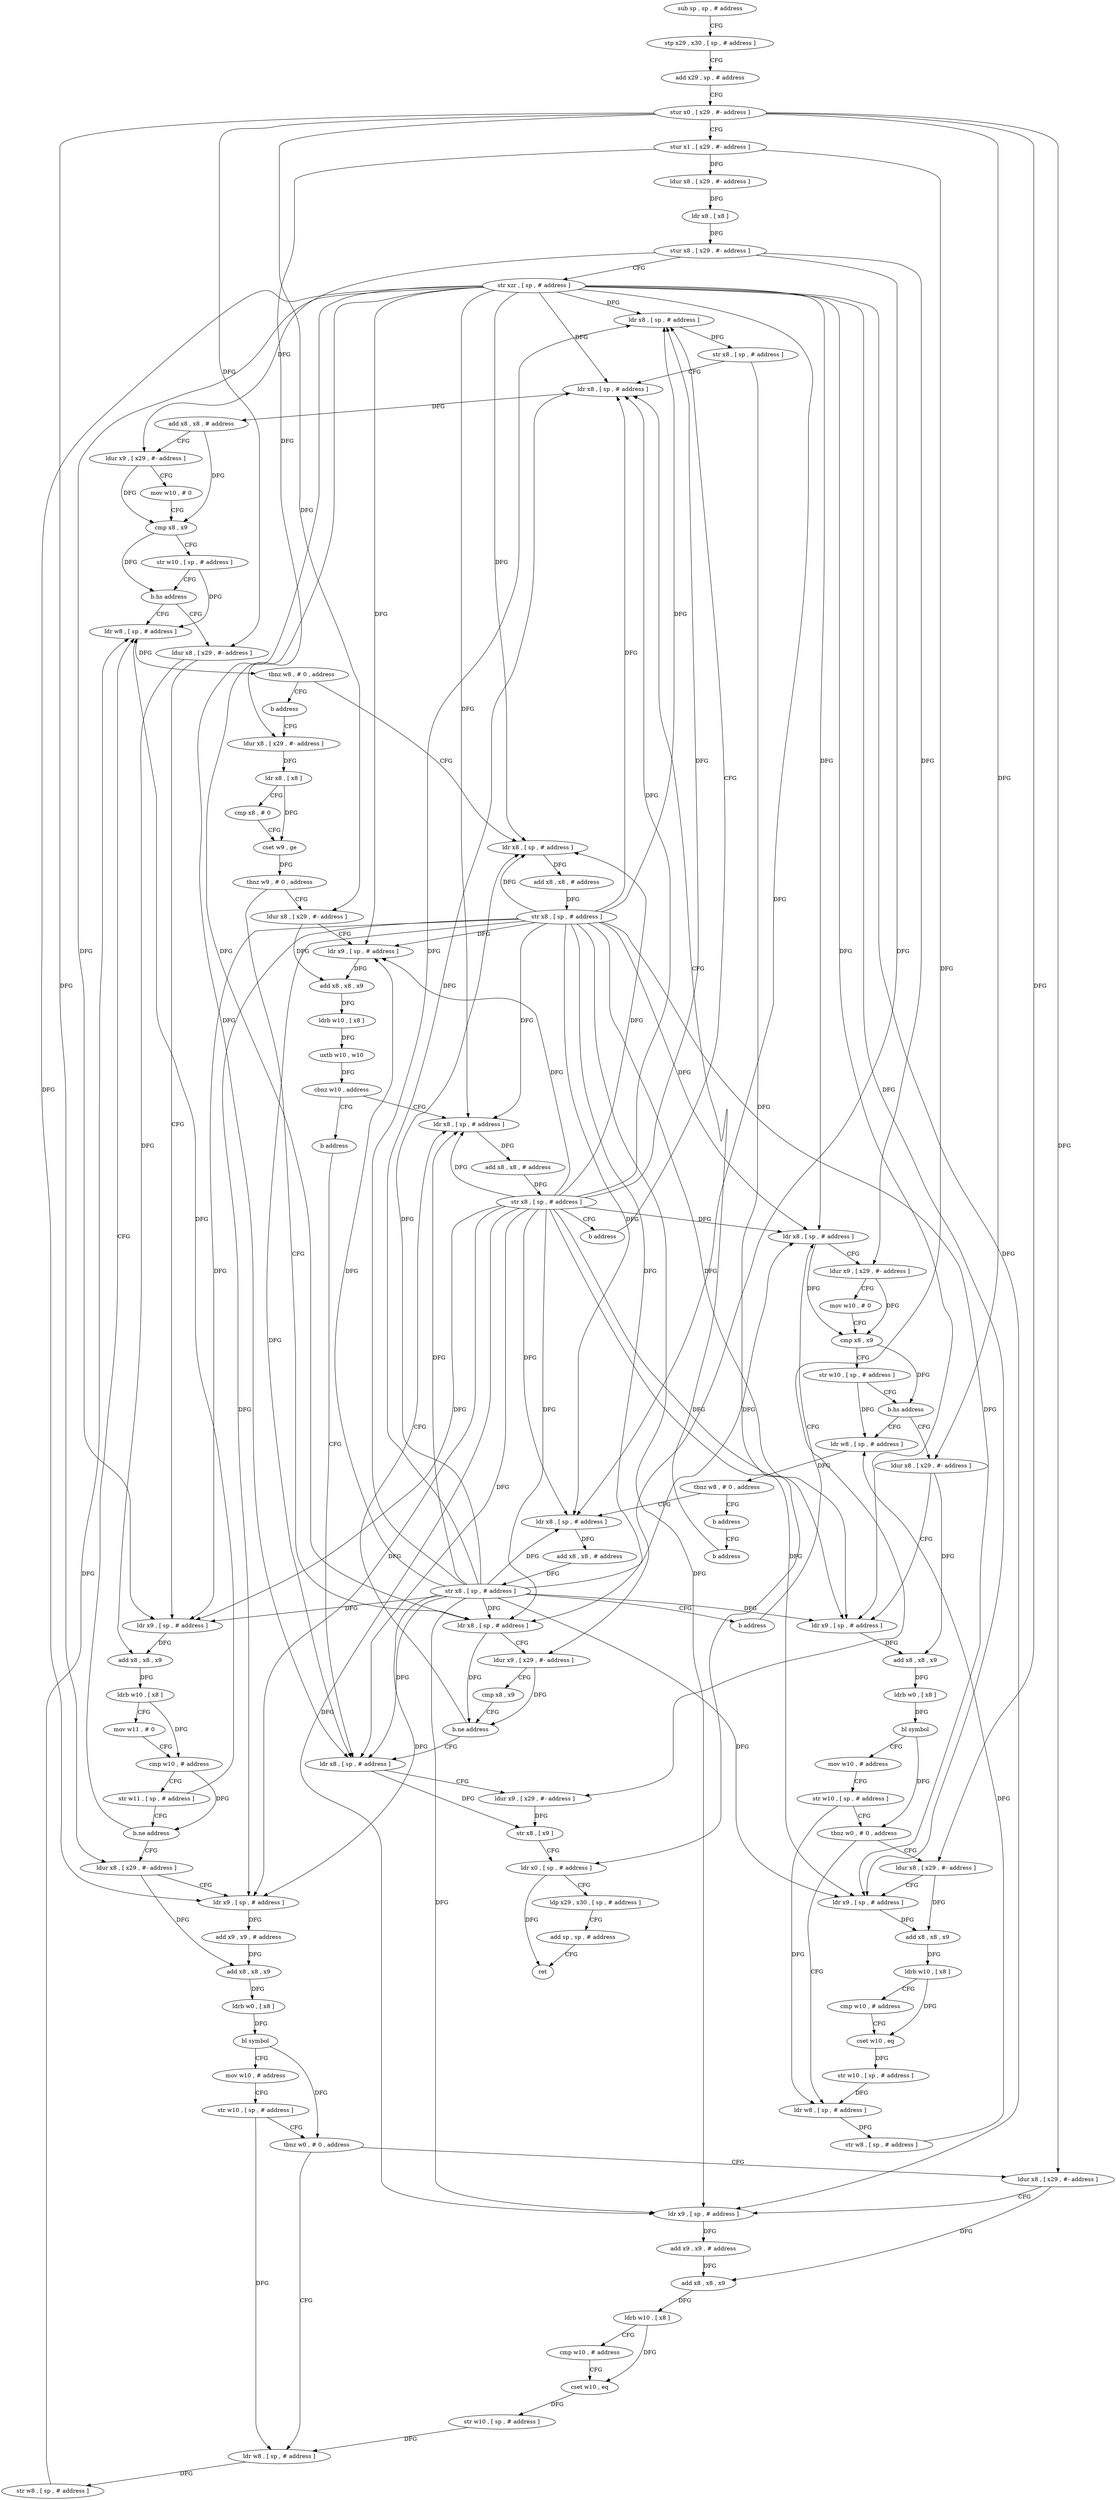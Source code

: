 digraph "func" {
"4264468" [label = "sub sp , sp , # address" ]
"4264472" [label = "stp x29 , x30 , [ sp , # address ]" ]
"4264476" [label = "add x29 , sp , # address" ]
"4264480" [label = "stur x0 , [ x29 , #- address ]" ]
"4264484" [label = "stur x1 , [ x29 , #- address ]" ]
"4264488" [label = "ldur x8 , [ x29 , #- address ]" ]
"4264492" [label = "ldr x8 , [ x8 ]" ]
"4264496" [label = "stur x8 , [ x29 , #- address ]" ]
"4264500" [label = "str xzr , [ sp , # address ]" ]
"4264504" [label = "ldr x8 , [ sp , # address ]" ]
"4264648" [label = "ldr w8 , [ sp , # address ]" ]
"4264652" [label = "tbnz w8 , # 0 , address" ]
"4264660" [label = "ldr x8 , [ sp , # address ]" ]
"4264656" [label = "b address" ]
"4264540" [label = "ldur x8 , [ x29 , #- address ]" ]
"4264544" [label = "ldr x9 , [ sp , # address ]" ]
"4264548" [label = "add x8 , x8 , x9" ]
"4264552" [label = "ldrb w10 , [ x8 ]" ]
"4264556" [label = "mov w11 , # 0" ]
"4264560" [label = "cmp w10 , # address" ]
"4264564" [label = "str w11 , [ sp , # address ]" ]
"4264568" [label = "b.ne address" ]
"4264572" [label = "ldur x8 , [ x29 , #- address ]" ]
"4264664" [label = "add x8 , x8 , # address" ]
"4264668" [label = "str x8 , [ sp , # address ]" ]
"4264672" [label = "ldr x8 , [ sp , # address ]" ]
"4264796" [label = "ldur x8 , [ x29 , #- address ]" ]
"4264576" [label = "ldr x9 , [ sp , # address ]" ]
"4264580" [label = "add x9 , x9 , # address" ]
"4264584" [label = "add x8 , x8 , x9" ]
"4264588" [label = "ldrb w0 , [ x8 ]" ]
"4264592" [label = "bl symbol" ]
"4264596" [label = "mov w10 , # address" ]
"4264600" [label = "str w10 , [ sp , # address ]" ]
"4264604" [label = "tbnz w0 , # 0 , address" ]
"4264640" [label = "ldr w8 , [ sp , # address ]" ]
"4264608" [label = "ldur x8 , [ x29 , #- address ]" ]
"4264764" [label = "ldr w8 , [ sp , # address ]" ]
"4264768" [label = "tbnz w8 , # 0 , address" ]
"4264776" [label = "ldr x8 , [ sp , # address ]" ]
"4264772" [label = "b address" ]
"4264696" [label = "ldur x8 , [ x29 , #- address ]" ]
"4264700" [label = "ldr x9 , [ sp , # address ]" ]
"4264704" [label = "add x8 , x8 , x9" ]
"4264708" [label = "ldrb w0 , [ x8 ]" ]
"4264712" [label = "bl symbol" ]
"4264716" [label = "mov w10 , # address" ]
"4264720" [label = "str w10 , [ sp , # address ]" ]
"4264724" [label = "tbnz w0 , # 0 , address" ]
"4264756" [label = "ldr w8 , [ sp , # address ]" ]
"4264728" [label = "ldur x8 , [ x29 , #- address ]" ]
"4264800" [label = "ldr x8 , [ x8 ]" ]
"4264804" [label = "cmp x8 , # 0" ]
"4264808" [label = "cset w9 , ge" ]
"4264812" [label = "tbnz w9 , # 0 , address" ]
"4264844" [label = "ldr x8 , [ sp , # address ]" ]
"4264816" [label = "ldur x8 , [ x29 , #- address ]" ]
"4264644" [label = "str w8 , [ sp , # address ]" ]
"4264612" [label = "ldr x9 , [ sp , # address ]" ]
"4264616" [label = "add x9 , x9 , # address" ]
"4264620" [label = "add x8 , x8 , x9" ]
"4264624" [label = "ldrb w10 , [ x8 ]" ]
"4264628" [label = "cmp w10 , # address" ]
"4264632" [label = "cset w10 , eq" ]
"4264636" [label = "str w10 , [ sp , # address ]" ]
"4264780" [label = "add x8 , x8 , # address" ]
"4264784" [label = "str x8 , [ sp , # address ]" ]
"4264788" [label = "b address" ]
"4264792" [label = "b address" ]
"4264760" [label = "str w8 , [ sp , # address ]" ]
"4264732" [label = "ldr x9 , [ sp , # address ]" ]
"4264736" [label = "add x8 , x8 , x9" ]
"4264740" [label = "ldrb w10 , [ x8 ]" ]
"4264744" [label = "cmp w10 , # address" ]
"4264748" [label = "cset w10 , eq" ]
"4264752" [label = "str w10 , [ sp , # address ]" ]
"4264848" [label = "ldur x9 , [ x29 , #- address ]" ]
"4264852" [label = "cmp x8 , x9" ]
"4264856" [label = "b.ne address" ]
"4264888" [label = "ldr x8 , [ sp , # address ]" ]
"4264860" [label = "ldr x8 , [ sp , # address ]" ]
"4264820" [label = "ldr x9 , [ sp , # address ]" ]
"4264824" [label = "add x8 , x8 , x9" ]
"4264828" [label = "ldrb w10 , [ x8 ]" ]
"4264832" [label = "uxtb w10 , w10" ]
"4264836" [label = "cbnz w10 , address" ]
"4264840" [label = "b address" ]
"4264676" [label = "ldur x9 , [ x29 , #- address ]" ]
"4264680" [label = "mov w10 , # 0" ]
"4264684" [label = "cmp x8 , x9" ]
"4264688" [label = "str w10 , [ sp , # address ]" ]
"4264692" [label = "b.hs address" ]
"4264512" [label = "ldr x8 , [ sp , # address ]" ]
"4264892" [label = "add x8 , x8 , # address" ]
"4264896" [label = "str x8 , [ sp , # address ]" ]
"4264900" [label = "b address" ]
"4264864" [label = "ldur x9 , [ x29 , #- address ]" ]
"4264868" [label = "str x8 , [ x9 ]" ]
"4264872" [label = "ldr x0 , [ sp , # address ]" ]
"4264876" [label = "ldp x29 , x30 , [ sp , # address ]" ]
"4264880" [label = "add sp , sp , # address" ]
"4264884" [label = "ret" ]
"4264516" [label = "add x8 , x8 , # address" ]
"4264520" [label = "ldur x9 , [ x29 , #- address ]" ]
"4264524" [label = "mov w10 , # 0" ]
"4264528" [label = "cmp x8 , x9" ]
"4264532" [label = "str w10 , [ sp , # address ]" ]
"4264536" [label = "b.hs address" ]
"4264508" [label = "str x8 , [ sp , # address ]" ]
"4264468" -> "4264472" [ label = "CFG" ]
"4264472" -> "4264476" [ label = "CFG" ]
"4264476" -> "4264480" [ label = "CFG" ]
"4264480" -> "4264484" [ label = "CFG" ]
"4264480" -> "4264540" [ label = "DFG" ]
"4264480" -> "4264572" [ label = "DFG" ]
"4264480" -> "4264608" [ label = "DFG" ]
"4264480" -> "4264696" [ label = "DFG" ]
"4264480" -> "4264728" [ label = "DFG" ]
"4264480" -> "4264816" [ label = "DFG" ]
"4264484" -> "4264488" [ label = "DFG" ]
"4264484" -> "4264796" [ label = "DFG" ]
"4264484" -> "4264864" [ label = "DFG" ]
"4264488" -> "4264492" [ label = "DFG" ]
"4264492" -> "4264496" [ label = "DFG" ]
"4264496" -> "4264500" [ label = "CFG" ]
"4264496" -> "4264520" [ label = "DFG" ]
"4264496" -> "4264676" [ label = "DFG" ]
"4264496" -> "4264848" [ label = "DFG" ]
"4264500" -> "4264504" [ label = "DFG" ]
"4264500" -> "4264512" [ label = "DFG" ]
"4264500" -> "4264544" [ label = "DFG" ]
"4264500" -> "4264660" [ label = "DFG" ]
"4264500" -> "4264576" [ label = "DFG" ]
"4264500" -> "4264672" [ label = "DFG" ]
"4264500" -> "4264612" [ label = "DFG" ]
"4264500" -> "4264700" [ label = "DFG" ]
"4264500" -> "4264776" [ label = "DFG" ]
"4264500" -> "4264732" [ label = "DFG" ]
"4264500" -> "4264844" [ label = "DFG" ]
"4264500" -> "4264820" [ label = "DFG" ]
"4264500" -> "4264888" [ label = "DFG" ]
"4264500" -> "4264860" [ label = "DFG" ]
"4264504" -> "4264508" [ label = "DFG" ]
"4264648" -> "4264652" [ label = "DFG" ]
"4264652" -> "4264660" [ label = "CFG" ]
"4264652" -> "4264656" [ label = "CFG" ]
"4264660" -> "4264664" [ label = "DFG" ]
"4264656" -> "4264796" [ label = "CFG" ]
"4264540" -> "4264544" [ label = "CFG" ]
"4264540" -> "4264548" [ label = "DFG" ]
"4264544" -> "4264548" [ label = "DFG" ]
"4264548" -> "4264552" [ label = "DFG" ]
"4264552" -> "4264556" [ label = "CFG" ]
"4264552" -> "4264560" [ label = "DFG" ]
"4264556" -> "4264560" [ label = "CFG" ]
"4264560" -> "4264564" [ label = "CFG" ]
"4264560" -> "4264568" [ label = "DFG" ]
"4264564" -> "4264568" [ label = "CFG" ]
"4264564" -> "4264648" [ label = "DFG" ]
"4264568" -> "4264648" [ label = "CFG" ]
"4264568" -> "4264572" [ label = "CFG" ]
"4264572" -> "4264576" [ label = "CFG" ]
"4264572" -> "4264584" [ label = "DFG" ]
"4264664" -> "4264668" [ label = "DFG" ]
"4264668" -> "4264672" [ label = "DFG" ]
"4264668" -> "4264504" [ label = "DFG" ]
"4264668" -> "4264512" [ label = "DFG" ]
"4264668" -> "4264544" [ label = "DFG" ]
"4264668" -> "4264660" [ label = "DFG" ]
"4264668" -> "4264576" [ label = "DFG" ]
"4264668" -> "4264612" [ label = "DFG" ]
"4264668" -> "4264700" [ label = "DFG" ]
"4264668" -> "4264776" [ label = "DFG" ]
"4264668" -> "4264732" [ label = "DFG" ]
"4264668" -> "4264844" [ label = "DFG" ]
"4264668" -> "4264820" [ label = "DFG" ]
"4264668" -> "4264888" [ label = "DFG" ]
"4264668" -> "4264860" [ label = "DFG" ]
"4264672" -> "4264676" [ label = "CFG" ]
"4264672" -> "4264684" [ label = "DFG" ]
"4264796" -> "4264800" [ label = "DFG" ]
"4264576" -> "4264580" [ label = "DFG" ]
"4264580" -> "4264584" [ label = "DFG" ]
"4264584" -> "4264588" [ label = "DFG" ]
"4264588" -> "4264592" [ label = "DFG" ]
"4264592" -> "4264596" [ label = "CFG" ]
"4264592" -> "4264604" [ label = "DFG" ]
"4264596" -> "4264600" [ label = "CFG" ]
"4264600" -> "4264604" [ label = "CFG" ]
"4264600" -> "4264640" [ label = "DFG" ]
"4264604" -> "4264640" [ label = "CFG" ]
"4264604" -> "4264608" [ label = "CFG" ]
"4264640" -> "4264644" [ label = "DFG" ]
"4264608" -> "4264612" [ label = "CFG" ]
"4264608" -> "4264620" [ label = "DFG" ]
"4264764" -> "4264768" [ label = "DFG" ]
"4264768" -> "4264776" [ label = "CFG" ]
"4264768" -> "4264772" [ label = "CFG" ]
"4264776" -> "4264780" [ label = "DFG" ]
"4264772" -> "4264792" [ label = "CFG" ]
"4264696" -> "4264700" [ label = "CFG" ]
"4264696" -> "4264704" [ label = "DFG" ]
"4264700" -> "4264704" [ label = "DFG" ]
"4264704" -> "4264708" [ label = "DFG" ]
"4264708" -> "4264712" [ label = "DFG" ]
"4264712" -> "4264716" [ label = "CFG" ]
"4264712" -> "4264724" [ label = "DFG" ]
"4264716" -> "4264720" [ label = "CFG" ]
"4264720" -> "4264724" [ label = "CFG" ]
"4264720" -> "4264756" [ label = "DFG" ]
"4264724" -> "4264756" [ label = "CFG" ]
"4264724" -> "4264728" [ label = "CFG" ]
"4264756" -> "4264760" [ label = "DFG" ]
"4264728" -> "4264732" [ label = "CFG" ]
"4264728" -> "4264736" [ label = "DFG" ]
"4264800" -> "4264804" [ label = "CFG" ]
"4264800" -> "4264808" [ label = "DFG" ]
"4264804" -> "4264808" [ label = "CFG" ]
"4264808" -> "4264812" [ label = "DFG" ]
"4264812" -> "4264844" [ label = "CFG" ]
"4264812" -> "4264816" [ label = "CFG" ]
"4264844" -> "4264848" [ label = "CFG" ]
"4264844" -> "4264856" [ label = "DFG" ]
"4264816" -> "4264820" [ label = "CFG" ]
"4264816" -> "4264824" [ label = "DFG" ]
"4264644" -> "4264648" [ label = "DFG" ]
"4264612" -> "4264616" [ label = "DFG" ]
"4264616" -> "4264620" [ label = "DFG" ]
"4264620" -> "4264624" [ label = "DFG" ]
"4264624" -> "4264628" [ label = "CFG" ]
"4264624" -> "4264632" [ label = "DFG" ]
"4264628" -> "4264632" [ label = "CFG" ]
"4264632" -> "4264636" [ label = "DFG" ]
"4264636" -> "4264640" [ label = "DFG" ]
"4264780" -> "4264784" [ label = "DFG" ]
"4264784" -> "4264788" [ label = "CFG" ]
"4264784" -> "4264504" [ label = "DFG" ]
"4264784" -> "4264512" [ label = "DFG" ]
"4264784" -> "4264544" [ label = "DFG" ]
"4264784" -> "4264660" [ label = "DFG" ]
"4264784" -> "4264576" [ label = "DFG" ]
"4264784" -> "4264672" [ label = "DFG" ]
"4264784" -> "4264612" [ label = "DFG" ]
"4264784" -> "4264700" [ label = "DFG" ]
"4264784" -> "4264776" [ label = "DFG" ]
"4264784" -> "4264732" [ label = "DFG" ]
"4264784" -> "4264844" [ label = "DFG" ]
"4264784" -> "4264820" [ label = "DFG" ]
"4264784" -> "4264888" [ label = "DFG" ]
"4264784" -> "4264860" [ label = "DFG" ]
"4264788" -> "4264672" [ label = "CFG" ]
"4264792" -> "4264512" [ label = "CFG" ]
"4264760" -> "4264764" [ label = "DFG" ]
"4264732" -> "4264736" [ label = "DFG" ]
"4264736" -> "4264740" [ label = "DFG" ]
"4264740" -> "4264744" [ label = "CFG" ]
"4264740" -> "4264748" [ label = "DFG" ]
"4264744" -> "4264748" [ label = "CFG" ]
"4264748" -> "4264752" [ label = "DFG" ]
"4264752" -> "4264756" [ label = "DFG" ]
"4264848" -> "4264852" [ label = "CFG" ]
"4264848" -> "4264856" [ label = "DFG" ]
"4264852" -> "4264856" [ label = "CFG" ]
"4264856" -> "4264888" [ label = "CFG" ]
"4264856" -> "4264860" [ label = "CFG" ]
"4264888" -> "4264892" [ label = "DFG" ]
"4264860" -> "4264864" [ label = "CFG" ]
"4264860" -> "4264868" [ label = "DFG" ]
"4264820" -> "4264824" [ label = "DFG" ]
"4264824" -> "4264828" [ label = "DFG" ]
"4264828" -> "4264832" [ label = "DFG" ]
"4264832" -> "4264836" [ label = "DFG" ]
"4264836" -> "4264888" [ label = "CFG" ]
"4264836" -> "4264840" [ label = "CFG" ]
"4264840" -> "4264860" [ label = "CFG" ]
"4264676" -> "4264680" [ label = "CFG" ]
"4264676" -> "4264684" [ label = "DFG" ]
"4264680" -> "4264684" [ label = "CFG" ]
"4264684" -> "4264688" [ label = "CFG" ]
"4264684" -> "4264692" [ label = "DFG" ]
"4264688" -> "4264692" [ label = "CFG" ]
"4264688" -> "4264764" [ label = "DFG" ]
"4264692" -> "4264764" [ label = "CFG" ]
"4264692" -> "4264696" [ label = "CFG" ]
"4264512" -> "4264516" [ label = "DFG" ]
"4264892" -> "4264896" [ label = "DFG" ]
"4264896" -> "4264900" [ label = "CFG" ]
"4264896" -> "4264504" [ label = "DFG" ]
"4264896" -> "4264512" [ label = "DFG" ]
"4264896" -> "4264544" [ label = "DFG" ]
"4264896" -> "4264660" [ label = "DFG" ]
"4264896" -> "4264576" [ label = "DFG" ]
"4264896" -> "4264672" [ label = "DFG" ]
"4264896" -> "4264612" [ label = "DFG" ]
"4264896" -> "4264700" [ label = "DFG" ]
"4264896" -> "4264776" [ label = "DFG" ]
"4264896" -> "4264732" [ label = "DFG" ]
"4264896" -> "4264844" [ label = "DFG" ]
"4264896" -> "4264820" [ label = "DFG" ]
"4264896" -> "4264888" [ label = "DFG" ]
"4264896" -> "4264860" [ label = "DFG" ]
"4264900" -> "4264504" [ label = "CFG" ]
"4264864" -> "4264868" [ label = "DFG" ]
"4264868" -> "4264872" [ label = "CFG" ]
"4264872" -> "4264876" [ label = "CFG" ]
"4264872" -> "4264884" [ label = "DFG" ]
"4264876" -> "4264880" [ label = "CFG" ]
"4264880" -> "4264884" [ label = "CFG" ]
"4264516" -> "4264520" [ label = "CFG" ]
"4264516" -> "4264528" [ label = "DFG" ]
"4264520" -> "4264524" [ label = "CFG" ]
"4264520" -> "4264528" [ label = "DFG" ]
"4264524" -> "4264528" [ label = "CFG" ]
"4264528" -> "4264532" [ label = "CFG" ]
"4264528" -> "4264536" [ label = "DFG" ]
"4264532" -> "4264536" [ label = "CFG" ]
"4264532" -> "4264648" [ label = "DFG" ]
"4264536" -> "4264648" [ label = "CFG" ]
"4264536" -> "4264540" [ label = "CFG" ]
"4264508" -> "4264512" [ label = "CFG" ]
"4264508" -> "4264872" [ label = "DFG" ]
}
